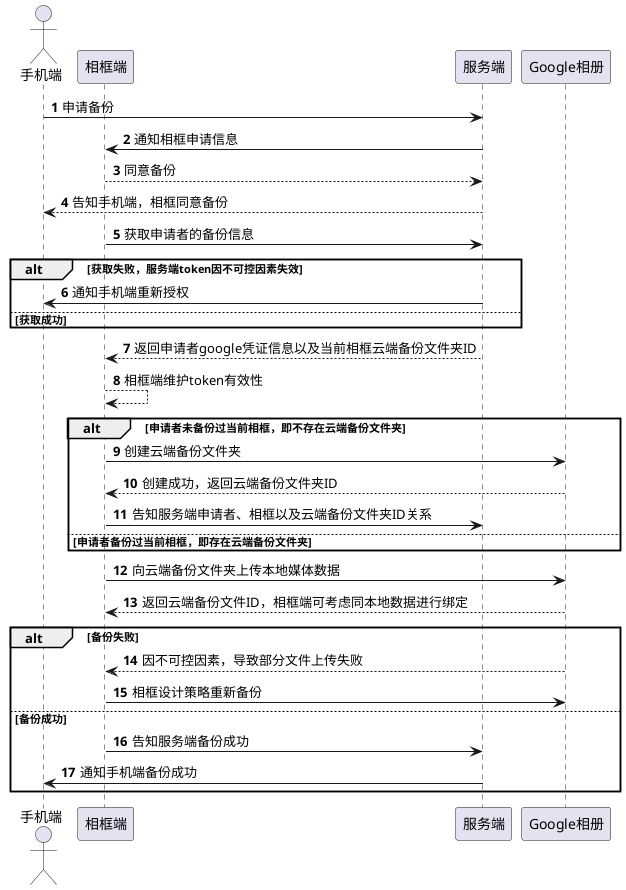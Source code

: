 @startuml
'https://plantuml.com/sequence-diagram

autonumber

actor 手机端 as phone
participant 相框端 as frame
participant 服务端 as service
participant Google相册 as cloud

phone -> service:申请备份
frame <- service:通知相框申请信息
frame --> service:同意备份
phone <-- service:告知手机端，相框同意备份

frame -> service:获取申请者的备份信息
alt 获取失败，服务端token因不可控因素失效
phone <- service:通知手机端重新授权
else 获取成功
end
frame <-- service:返回申请者google凭证信息以及当前相框云端备份文件夹ID
frame --> frame:相框端维护token有效性

alt 申请者未备份过当前相框，即不存在云端备份文件夹
frame -> cloud:创建云端备份文件夹
frame <-- cloud:创建成功，返回云端备份文件夹ID
frame -> service:告知服务端申请者、相框以及云端备份文件夹ID关系
else 申请者备份过当前相框，即存在云端备份文件夹
end

frame -> cloud:向云端备份文件夹上传本地媒体数据
frame <-- cloud:返回云端备份文件ID，相框端可考虑同本地数据进行绑定

alt 备份失败
frame <-- cloud:因不可控因素，导致部分文件上传失败
frame -> cloud:相框设计策略重新备份
else 备份成功
frame -> service:告知服务端备份成功
phone <- service:通知手机端备份成功
end

@enduml
